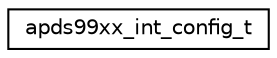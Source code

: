 digraph "Graphical Class Hierarchy"
{
 // LATEX_PDF_SIZE
  edge [fontname="Helvetica",fontsize="10",labelfontname="Helvetica",labelfontsize="10"];
  node [fontname="Helvetica",fontsize="10",shape=record];
  rankdir="LR";
  Node0 [label="apds99xx_int_config_t",height=0.2,width=0.4,color="black", fillcolor="white", style="filled",URL="$structapds99xx__int__config__t.html",tooltip="Interrupt configuration."];
}
